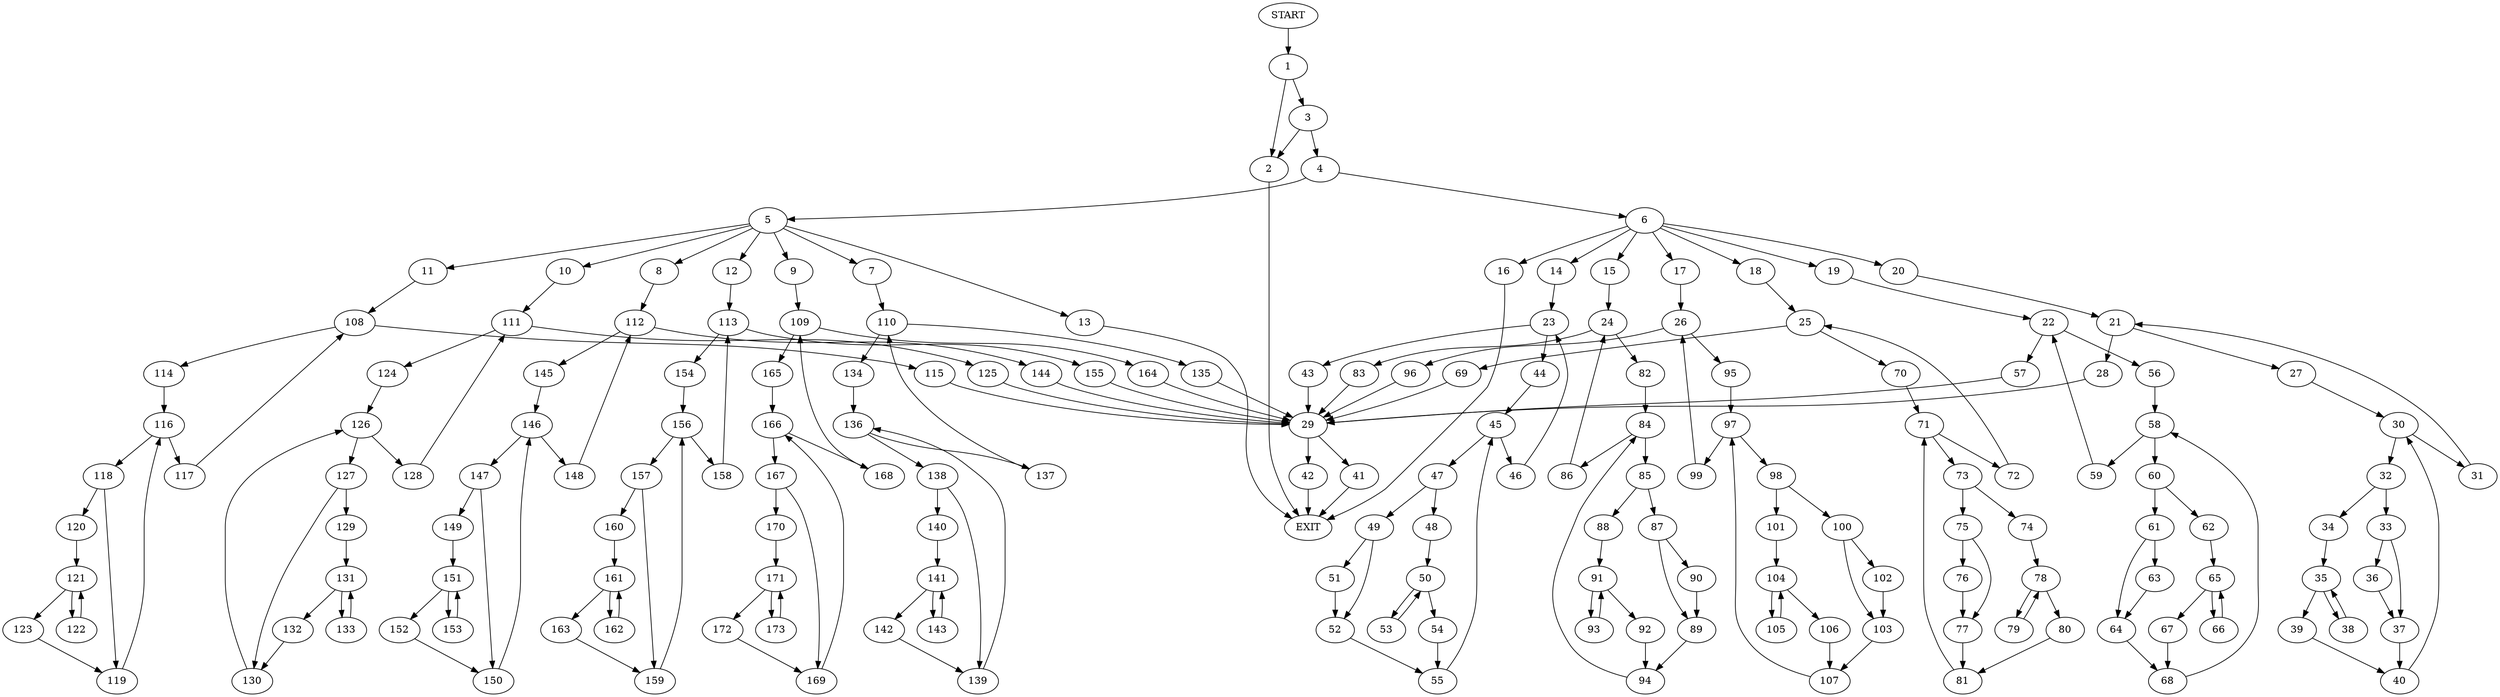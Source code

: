 digraph {
0 [label="START"]
174 [label="EXIT"]
0 -> 1
1 -> 2
1 -> 3
3 -> 2
3 -> 4
2 -> 174
4 -> 5
4 -> 6
5 -> 7
5 -> 8
5 -> 9
5 -> 10
5 -> 11
5 -> 12
5 -> 13
6 -> 14
6 -> 15
6 -> 16
6 -> 17
6 -> 18
6 -> 19
6 -> 20
20 -> 21
19 -> 22
16 -> 174
14 -> 23
15 -> 24
18 -> 25
17 -> 26
21 -> 27
21 -> 28
28 -> 29
27 -> 30
30 -> 31
30 -> 32
32 -> 33
32 -> 34
31 -> 21
34 -> 35
33 -> 36
33 -> 37
35 -> 38
35 -> 39
39 -> 40
38 -> 35
40 -> 30
37 -> 40
36 -> 37
29 -> 41
29 -> 42
23 -> 43
23 -> 44
44 -> 45
43 -> 29
45 -> 46
45 -> 47
47 -> 48
47 -> 49
46 -> 23
48 -> 50
49 -> 51
49 -> 52
50 -> 53
50 -> 54
53 -> 50
54 -> 55
55 -> 45
51 -> 52
52 -> 55
22 -> 56
22 -> 57
57 -> 29
56 -> 58
58 -> 59
58 -> 60
59 -> 22
60 -> 61
60 -> 62
61 -> 63
61 -> 64
62 -> 65
65 -> 66
65 -> 67
66 -> 65
67 -> 68
68 -> 58
63 -> 64
64 -> 68
25 -> 69
25 -> 70
69 -> 29
70 -> 71
71 -> 72
71 -> 73
73 -> 74
73 -> 75
72 -> 25
75 -> 76
75 -> 77
74 -> 78
78 -> 79
78 -> 80
79 -> 78
80 -> 81
81 -> 71
77 -> 81
76 -> 77
24 -> 82
24 -> 83
82 -> 84
83 -> 29
84 -> 85
84 -> 86
86 -> 24
85 -> 87
85 -> 88
87 -> 89
87 -> 90
88 -> 91
91 -> 92
91 -> 93
92 -> 94
93 -> 91
94 -> 84
90 -> 89
89 -> 94
26 -> 95
26 -> 96
95 -> 97
96 -> 29
97 -> 98
97 -> 99
98 -> 100
98 -> 101
99 -> 26
100 -> 102
100 -> 103
101 -> 104
104 -> 105
104 -> 106
105 -> 104
106 -> 107
107 -> 97
102 -> 103
103 -> 107
11 -> 108
9 -> 109
7 -> 110
10 -> 111
13 -> 174
8 -> 112
12 -> 113
108 -> 114
108 -> 115
114 -> 116
115 -> 29
116 -> 117
116 -> 118
117 -> 108
118 -> 119
118 -> 120
119 -> 116
120 -> 121
121 -> 122
121 -> 123
122 -> 121
123 -> 119
111 -> 124
111 -> 125
124 -> 126
125 -> 29
126 -> 127
126 -> 128
128 -> 111
127 -> 129
127 -> 130
129 -> 131
130 -> 126
131 -> 132
131 -> 133
133 -> 131
132 -> 130
110 -> 134
110 -> 135
135 -> 29
134 -> 136
136 -> 137
136 -> 138
137 -> 110
138 -> 139
138 -> 140
140 -> 141
139 -> 136
141 -> 142
141 -> 143
143 -> 141
142 -> 139
112 -> 144
112 -> 145
144 -> 29
145 -> 146
146 -> 147
146 -> 148
148 -> 112
147 -> 149
147 -> 150
149 -> 151
150 -> 146
151 -> 152
151 -> 153
153 -> 151
152 -> 150
113 -> 154
113 -> 155
154 -> 156
155 -> 29
156 -> 157
156 -> 158
157 -> 159
157 -> 160
158 -> 113
159 -> 156
160 -> 161
161 -> 162
161 -> 163
162 -> 161
163 -> 159
109 -> 164
109 -> 165
164 -> 29
165 -> 166
166 -> 167
166 -> 168
168 -> 109
167 -> 169
167 -> 170
170 -> 171
169 -> 166
171 -> 172
171 -> 173
172 -> 169
173 -> 171
42 -> 174
41 -> 174
}
